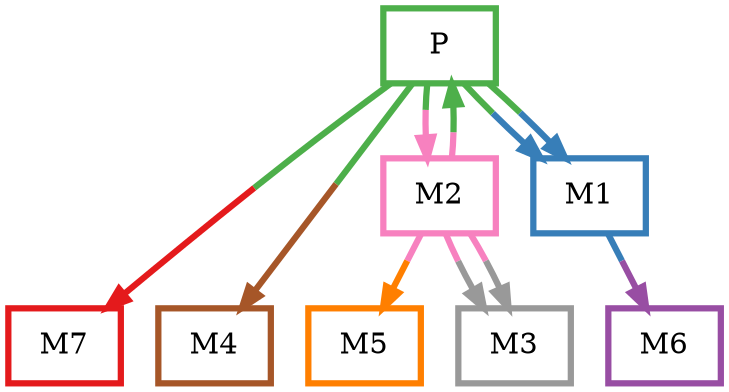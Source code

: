 digraph barS {
	{
		rank=same
	0 [shape=box,penwidth=3,colorscheme=set19,color=3,label="P"]
	}
	{
		rank=same
		7 [shape=box,penwidth=3,colorscheme=set19,color=1,label="M7"]
		6 [shape=box,penwidth=3,colorscheme=set19,color=4,label="M6"]
		5 [shape=box,penwidth=3,colorscheme=set19,color=5,label="M5"]
		4 [shape=box,penwidth=3,colorscheme=set19,color=7,label="M4"]
		3 [shape=box,penwidth=3,colorscheme=set19,color=9,label="M3"]
	}
	2 [shape=box,penwidth=3,colorscheme=set19,color=8,label="M2"]
	1 [shape=box,penwidth=3,colorscheme=set19,color=2,label="M1"]
	2 -> 3 [penwidth=3,colorscheme=set19,color="8;0.5:9"]
	2 -> 0 [penwidth=3,colorscheme=set19,color="8;0.5:3"]
	2 -> 5 [penwidth=3,colorscheme=set19,color="8;0.5:5"]
	2 -> 3 [penwidth=3,colorscheme=set19,color="8;0.5:9"]
	1 -> 6 [penwidth=3,colorscheme=set19,color="2;0.5:4"]
	0 -> 1 [penwidth=3,colorscheme=set19,color="3;0.5:2"]
	0 -> 7 [penwidth=3,colorscheme=set19,color="3;0.5:1"]
	0 -> 4 [penwidth=3,colorscheme=set19,color="3;0.5:7"]
	0 -> 2 [penwidth=3,colorscheme=set19,color="3;0.5:8"]
	0 -> 1 [penwidth=3,colorscheme=set19,color="3;0.5:2"]
}
